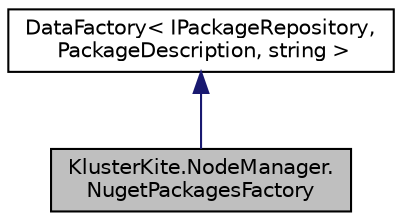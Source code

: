 digraph "KlusterKite.NodeManager.NugetPackagesFactory"
{
  edge [fontname="Helvetica",fontsize="10",labelfontname="Helvetica",labelfontsize="10"];
  node [fontname="Helvetica",fontsize="10",shape=record];
  Node2 [label="KlusterKite.NodeManager.\lNugetPackagesFactory",height=0.2,width=0.4,color="black", fillcolor="grey75", style="filled", fontcolor="black"];
  Node3 -> Node2 [dir="back",color="midnightblue",fontsize="10",style="solid",fontname="Helvetica"];
  Node3 [label="DataFactory\< IPackageRepository,\l PackageDescription, string \>",height=0.2,width=0.4,color="black", fillcolor="white", style="filled",URL="$class_kluster_kite_1_1_data_1_1_data_factory.html"];
}
